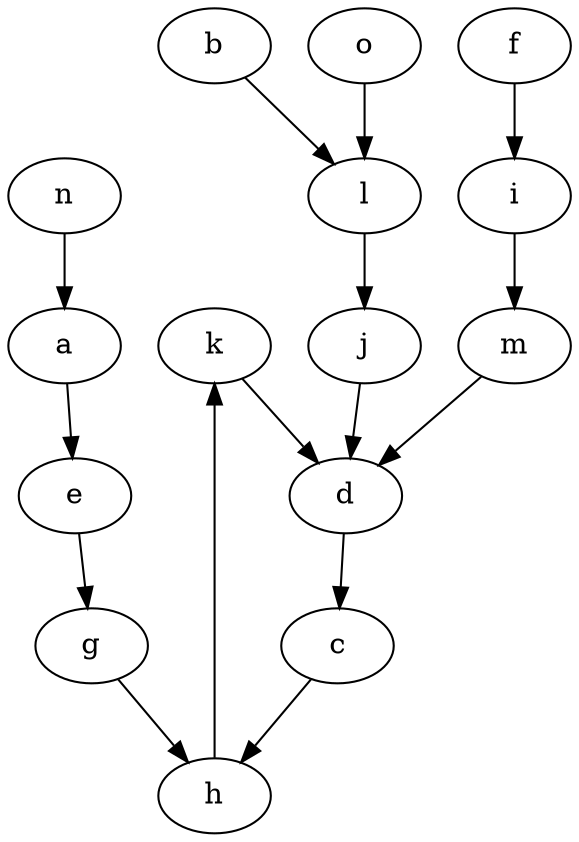 digraph intersection {
  k -> d
  l -> j
  e -> g
  c -> h
  g -> h
  f -> i
  i -> m
  o -> l
  b -> l
  a -> e
  h -> k
  n -> a
  m -> d
  d -> c
  j -> d
}
